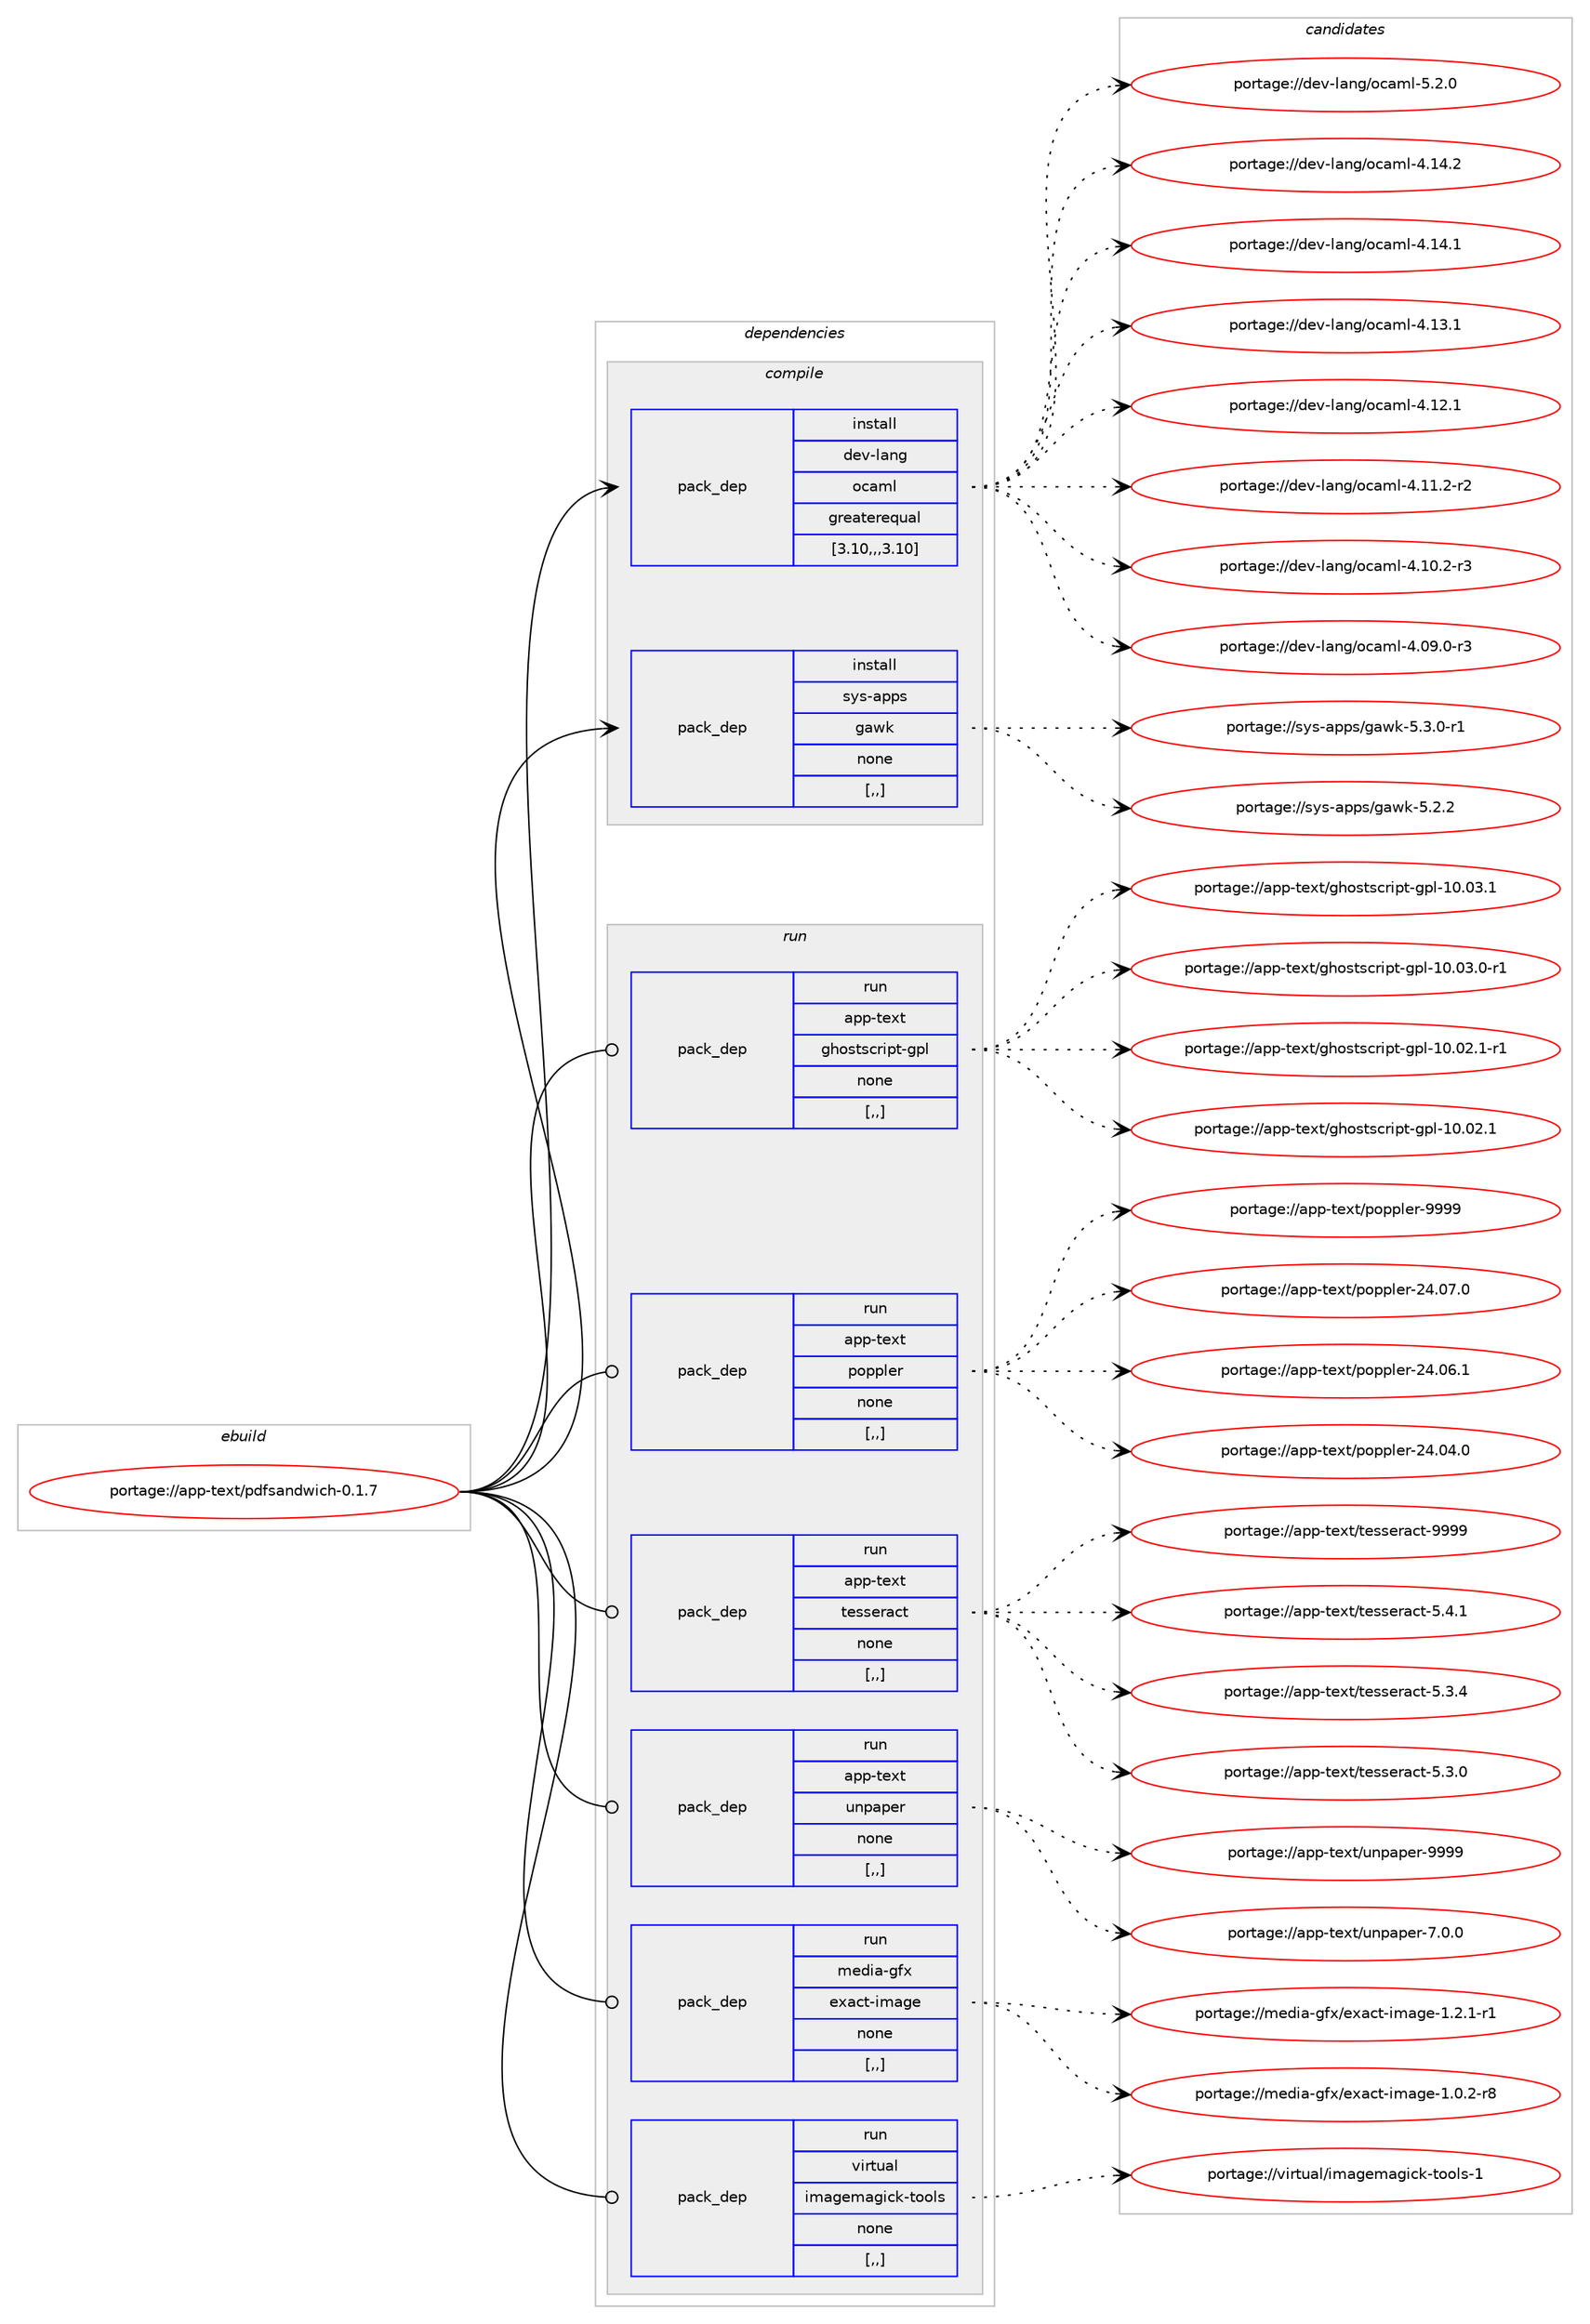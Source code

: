 digraph prolog {

# *************
# Graph options
# *************

newrank=true;
concentrate=true;
compound=true;
graph [rankdir=LR,fontname=Helvetica,fontsize=10,ranksep=1.5];#, ranksep=2.5, nodesep=0.2];
edge  [arrowhead=vee];
node  [fontname=Helvetica,fontsize=10];

# **********
# The ebuild
# **********

subgraph cluster_leftcol {
color=gray;
label=<<i>ebuild</i>>;
id [label="portage://app-text/pdfsandwich-0.1.7", color=red, width=4, href="../app-text/pdfsandwich-0.1.7.svg"];
}

# ****************
# The dependencies
# ****************

subgraph cluster_midcol {
color=gray;
label=<<i>dependencies</i>>;
subgraph cluster_compile {
fillcolor="#eeeeee";
style=filled;
label=<<i>compile</i>>;
subgraph pack42242 {
dependency58323 [label=<<TABLE BORDER="0" CELLBORDER="1" CELLSPACING="0" CELLPADDING="4" WIDTH="220"><TR><TD ROWSPAN="6" CELLPADDING="30">pack_dep</TD></TR><TR><TD WIDTH="110">install</TD></TR><TR><TD>dev-lang</TD></TR><TR><TD>ocaml</TD></TR><TR><TD>greaterequal</TD></TR><TR><TD>[3.10,,,3.10]</TD></TR></TABLE>>, shape=none, color=blue];
}
id:e -> dependency58323:w [weight=20,style="solid",arrowhead="vee"];
subgraph pack42243 {
dependency58324 [label=<<TABLE BORDER="0" CELLBORDER="1" CELLSPACING="0" CELLPADDING="4" WIDTH="220"><TR><TD ROWSPAN="6" CELLPADDING="30">pack_dep</TD></TR><TR><TD WIDTH="110">install</TD></TR><TR><TD>sys-apps</TD></TR><TR><TD>gawk</TD></TR><TR><TD>none</TD></TR><TR><TD>[,,]</TD></TR></TABLE>>, shape=none, color=blue];
}
id:e -> dependency58324:w [weight=20,style="solid",arrowhead="vee"];
}
subgraph cluster_compileandrun {
fillcolor="#eeeeee";
style=filled;
label=<<i>compile and run</i>>;
}
subgraph cluster_run {
fillcolor="#eeeeee";
style=filled;
label=<<i>run</i>>;
subgraph pack42244 {
dependency58325 [label=<<TABLE BORDER="0" CELLBORDER="1" CELLSPACING="0" CELLPADDING="4" WIDTH="220"><TR><TD ROWSPAN="6" CELLPADDING="30">pack_dep</TD></TR><TR><TD WIDTH="110">run</TD></TR><TR><TD>app-text</TD></TR><TR><TD>ghostscript-gpl</TD></TR><TR><TD>none</TD></TR><TR><TD>[,,]</TD></TR></TABLE>>, shape=none, color=blue];
}
id:e -> dependency58325:w [weight=20,style="solid",arrowhead="odot"];
subgraph pack42245 {
dependency58326 [label=<<TABLE BORDER="0" CELLBORDER="1" CELLSPACING="0" CELLPADDING="4" WIDTH="220"><TR><TD ROWSPAN="6" CELLPADDING="30">pack_dep</TD></TR><TR><TD WIDTH="110">run</TD></TR><TR><TD>app-text</TD></TR><TR><TD>poppler</TD></TR><TR><TD>none</TD></TR><TR><TD>[,,]</TD></TR></TABLE>>, shape=none, color=blue];
}
id:e -> dependency58326:w [weight=20,style="solid",arrowhead="odot"];
subgraph pack42246 {
dependency58327 [label=<<TABLE BORDER="0" CELLBORDER="1" CELLSPACING="0" CELLPADDING="4" WIDTH="220"><TR><TD ROWSPAN="6" CELLPADDING="30">pack_dep</TD></TR><TR><TD WIDTH="110">run</TD></TR><TR><TD>app-text</TD></TR><TR><TD>tesseract</TD></TR><TR><TD>none</TD></TR><TR><TD>[,,]</TD></TR></TABLE>>, shape=none, color=blue];
}
id:e -> dependency58327:w [weight=20,style="solid",arrowhead="odot"];
subgraph pack42247 {
dependency58328 [label=<<TABLE BORDER="0" CELLBORDER="1" CELLSPACING="0" CELLPADDING="4" WIDTH="220"><TR><TD ROWSPAN="6" CELLPADDING="30">pack_dep</TD></TR><TR><TD WIDTH="110">run</TD></TR><TR><TD>app-text</TD></TR><TR><TD>unpaper</TD></TR><TR><TD>none</TD></TR><TR><TD>[,,]</TD></TR></TABLE>>, shape=none, color=blue];
}
id:e -> dependency58328:w [weight=20,style="solid",arrowhead="odot"];
subgraph pack42248 {
dependency58329 [label=<<TABLE BORDER="0" CELLBORDER="1" CELLSPACING="0" CELLPADDING="4" WIDTH="220"><TR><TD ROWSPAN="6" CELLPADDING="30">pack_dep</TD></TR><TR><TD WIDTH="110">run</TD></TR><TR><TD>media-gfx</TD></TR><TR><TD>exact-image</TD></TR><TR><TD>none</TD></TR><TR><TD>[,,]</TD></TR></TABLE>>, shape=none, color=blue];
}
id:e -> dependency58329:w [weight=20,style="solid",arrowhead="odot"];
subgraph pack42249 {
dependency58330 [label=<<TABLE BORDER="0" CELLBORDER="1" CELLSPACING="0" CELLPADDING="4" WIDTH="220"><TR><TD ROWSPAN="6" CELLPADDING="30">pack_dep</TD></TR><TR><TD WIDTH="110">run</TD></TR><TR><TD>virtual</TD></TR><TR><TD>imagemagick-tools</TD></TR><TR><TD>none</TD></TR><TR><TD>[,,]</TD></TR></TABLE>>, shape=none, color=blue];
}
id:e -> dependency58330:w [weight=20,style="solid",arrowhead="odot"];
}
}

# **************
# The candidates
# **************

subgraph cluster_choices {
rank=same;
color=gray;
label=<<i>candidates</i>>;

subgraph choice42242 {
color=black;
nodesep=1;
choice1001011184510897110103471119997109108455346504648 [label="portage://dev-lang/ocaml-5.2.0", color=red, width=4,href="../dev-lang/ocaml-5.2.0.svg"];
choice100101118451089711010347111999710910845524649524650 [label="portage://dev-lang/ocaml-4.14.2", color=red, width=4,href="../dev-lang/ocaml-4.14.2.svg"];
choice100101118451089711010347111999710910845524649524649 [label="portage://dev-lang/ocaml-4.14.1", color=red, width=4,href="../dev-lang/ocaml-4.14.1.svg"];
choice100101118451089711010347111999710910845524649514649 [label="portage://dev-lang/ocaml-4.13.1", color=red, width=4,href="../dev-lang/ocaml-4.13.1.svg"];
choice100101118451089711010347111999710910845524649504649 [label="portage://dev-lang/ocaml-4.12.1", color=red, width=4,href="../dev-lang/ocaml-4.12.1.svg"];
choice1001011184510897110103471119997109108455246494946504511450 [label="portage://dev-lang/ocaml-4.11.2-r2", color=red, width=4,href="../dev-lang/ocaml-4.11.2-r2.svg"];
choice1001011184510897110103471119997109108455246494846504511451 [label="portage://dev-lang/ocaml-4.10.2-r3", color=red, width=4,href="../dev-lang/ocaml-4.10.2-r3.svg"];
choice1001011184510897110103471119997109108455246485746484511451 [label="portage://dev-lang/ocaml-4.09.0-r3", color=red, width=4,href="../dev-lang/ocaml-4.09.0-r3.svg"];
dependency58323:e -> choice1001011184510897110103471119997109108455346504648:w [style=dotted,weight="100"];
dependency58323:e -> choice100101118451089711010347111999710910845524649524650:w [style=dotted,weight="100"];
dependency58323:e -> choice100101118451089711010347111999710910845524649524649:w [style=dotted,weight="100"];
dependency58323:e -> choice100101118451089711010347111999710910845524649514649:w [style=dotted,weight="100"];
dependency58323:e -> choice100101118451089711010347111999710910845524649504649:w [style=dotted,weight="100"];
dependency58323:e -> choice1001011184510897110103471119997109108455246494946504511450:w [style=dotted,weight="100"];
dependency58323:e -> choice1001011184510897110103471119997109108455246494846504511451:w [style=dotted,weight="100"];
dependency58323:e -> choice1001011184510897110103471119997109108455246485746484511451:w [style=dotted,weight="100"];
}
subgraph choice42243 {
color=black;
nodesep=1;
choice115121115459711211211547103971191074553465146484511449 [label="portage://sys-apps/gawk-5.3.0-r1", color=red, width=4,href="../sys-apps/gawk-5.3.0-r1.svg"];
choice11512111545971121121154710397119107455346504650 [label="portage://sys-apps/gawk-5.2.2", color=red, width=4,href="../sys-apps/gawk-5.2.2.svg"];
dependency58324:e -> choice115121115459711211211547103971191074553465146484511449:w [style=dotted,weight="100"];
dependency58324:e -> choice11512111545971121121154710397119107455346504650:w [style=dotted,weight="100"];
}
subgraph choice42244 {
color=black;
nodesep=1;
choice97112112451161011201164710310411111511611599114105112116451031121084549484648514649 [label="portage://app-text/ghostscript-gpl-10.03.1", color=red, width=4,href="../app-text/ghostscript-gpl-10.03.1.svg"];
choice971121124511610112011647103104111115116115991141051121164510311210845494846485146484511449 [label="portage://app-text/ghostscript-gpl-10.03.0-r1", color=red, width=4,href="../app-text/ghostscript-gpl-10.03.0-r1.svg"];
choice971121124511610112011647103104111115116115991141051121164510311210845494846485046494511449 [label="portage://app-text/ghostscript-gpl-10.02.1-r1", color=red, width=4,href="../app-text/ghostscript-gpl-10.02.1-r1.svg"];
choice97112112451161011201164710310411111511611599114105112116451031121084549484648504649 [label="portage://app-text/ghostscript-gpl-10.02.1", color=red, width=4,href="../app-text/ghostscript-gpl-10.02.1.svg"];
dependency58325:e -> choice97112112451161011201164710310411111511611599114105112116451031121084549484648514649:w [style=dotted,weight="100"];
dependency58325:e -> choice971121124511610112011647103104111115116115991141051121164510311210845494846485146484511449:w [style=dotted,weight="100"];
dependency58325:e -> choice971121124511610112011647103104111115116115991141051121164510311210845494846485046494511449:w [style=dotted,weight="100"];
dependency58325:e -> choice97112112451161011201164710310411111511611599114105112116451031121084549484648504649:w [style=dotted,weight="100"];
}
subgraph choice42245 {
color=black;
nodesep=1;
choice9711211245116101120116471121111121121081011144557575757 [label="portage://app-text/poppler-9999", color=red, width=4,href="../app-text/poppler-9999.svg"];
choice9711211245116101120116471121111121121081011144550524648554648 [label="portage://app-text/poppler-24.07.0", color=red, width=4,href="../app-text/poppler-24.07.0.svg"];
choice9711211245116101120116471121111121121081011144550524648544649 [label="portage://app-text/poppler-24.06.1", color=red, width=4,href="../app-text/poppler-24.06.1.svg"];
choice9711211245116101120116471121111121121081011144550524648524648 [label="portage://app-text/poppler-24.04.0", color=red, width=4,href="../app-text/poppler-24.04.0.svg"];
dependency58326:e -> choice9711211245116101120116471121111121121081011144557575757:w [style=dotted,weight="100"];
dependency58326:e -> choice9711211245116101120116471121111121121081011144550524648554648:w [style=dotted,weight="100"];
dependency58326:e -> choice9711211245116101120116471121111121121081011144550524648544649:w [style=dotted,weight="100"];
dependency58326:e -> choice9711211245116101120116471121111121121081011144550524648524648:w [style=dotted,weight="100"];
}
subgraph choice42246 {
color=black;
nodesep=1;
choice97112112451161011201164711610111511510111497991164557575757 [label="portage://app-text/tesseract-9999", color=red, width=4,href="../app-text/tesseract-9999.svg"];
choice9711211245116101120116471161011151151011149799116455346524649 [label="portage://app-text/tesseract-5.4.1", color=red, width=4,href="../app-text/tesseract-5.4.1.svg"];
choice9711211245116101120116471161011151151011149799116455346514652 [label="portage://app-text/tesseract-5.3.4", color=red, width=4,href="../app-text/tesseract-5.3.4.svg"];
choice9711211245116101120116471161011151151011149799116455346514648 [label="portage://app-text/tesseract-5.3.0", color=red, width=4,href="../app-text/tesseract-5.3.0.svg"];
dependency58327:e -> choice97112112451161011201164711610111511510111497991164557575757:w [style=dotted,weight="100"];
dependency58327:e -> choice9711211245116101120116471161011151151011149799116455346524649:w [style=dotted,weight="100"];
dependency58327:e -> choice9711211245116101120116471161011151151011149799116455346514652:w [style=dotted,weight="100"];
dependency58327:e -> choice9711211245116101120116471161011151151011149799116455346514648:w [style=dotted,weight="100"];
}
subgraph choice42247 {
color=black;
nodesep=1;
choice971121124511610112011647117110112971121011144557575757 [label="portage://app-text/unpaper-9999", color=red, width=4,href="../app-text/unpaper-9999.svg"];
choice97112112451161011201164711711011297112101114455546484648 [label="portage://app-text/unpaper-7.0.0", color=red, width=4,href="../app-text/unpaper-7.0.0.svg"];
dependency58328:e -> choice971121124511610112011647117110112971121011144557575757:w [style=dotted,weight="100"];
dependency58328:e -> choice97112112451161011201164711711011297112101114455546484648:w [style=dotted,weight="100"];
}
subgraph choice42248 {
color=black;
nodesep=1;
choice109101100105974510310212047101120979911645105109971031014549465046494511449 [label="portage://media-gfx/exact-image-1.2.1-r1", color=red, width=4,href="../media-gfx/exact-image-1.2.1-r1.svg"];
choice109101100105974510310212047101120979911645105109971031014549464846504511456 [label="portage://media-gfx/exact-image-1.0.2-r8", color=red, width=4,href="../media-gfx/exact-image-1.0.2-r8.svg"];
dependency58329:e -> choice109101100105974510310212047101120979911645105109971031014549465046494511449:w [style=dotted,weight="100"];
dependency58329:e -> choice109101100105974510310212047101120979911645105109971031014549464846504511456:w [style=dotted,weight="100"];
}
subgraph choice42249 {
color=black;
nodesep=1;
choice1181051141161179710847105109971031011099710310599107451161111111081154549 [label="portage://virtual/imagemagick-tools-1", color=red, width=4,href="../virtual/imagemagick-tools-1.svg"];
dependency58330:e -> choice1181051141161179710847105109971031011099710310599107451161111111081154549:w [style=dotted,weight="100"];
}
}

}
